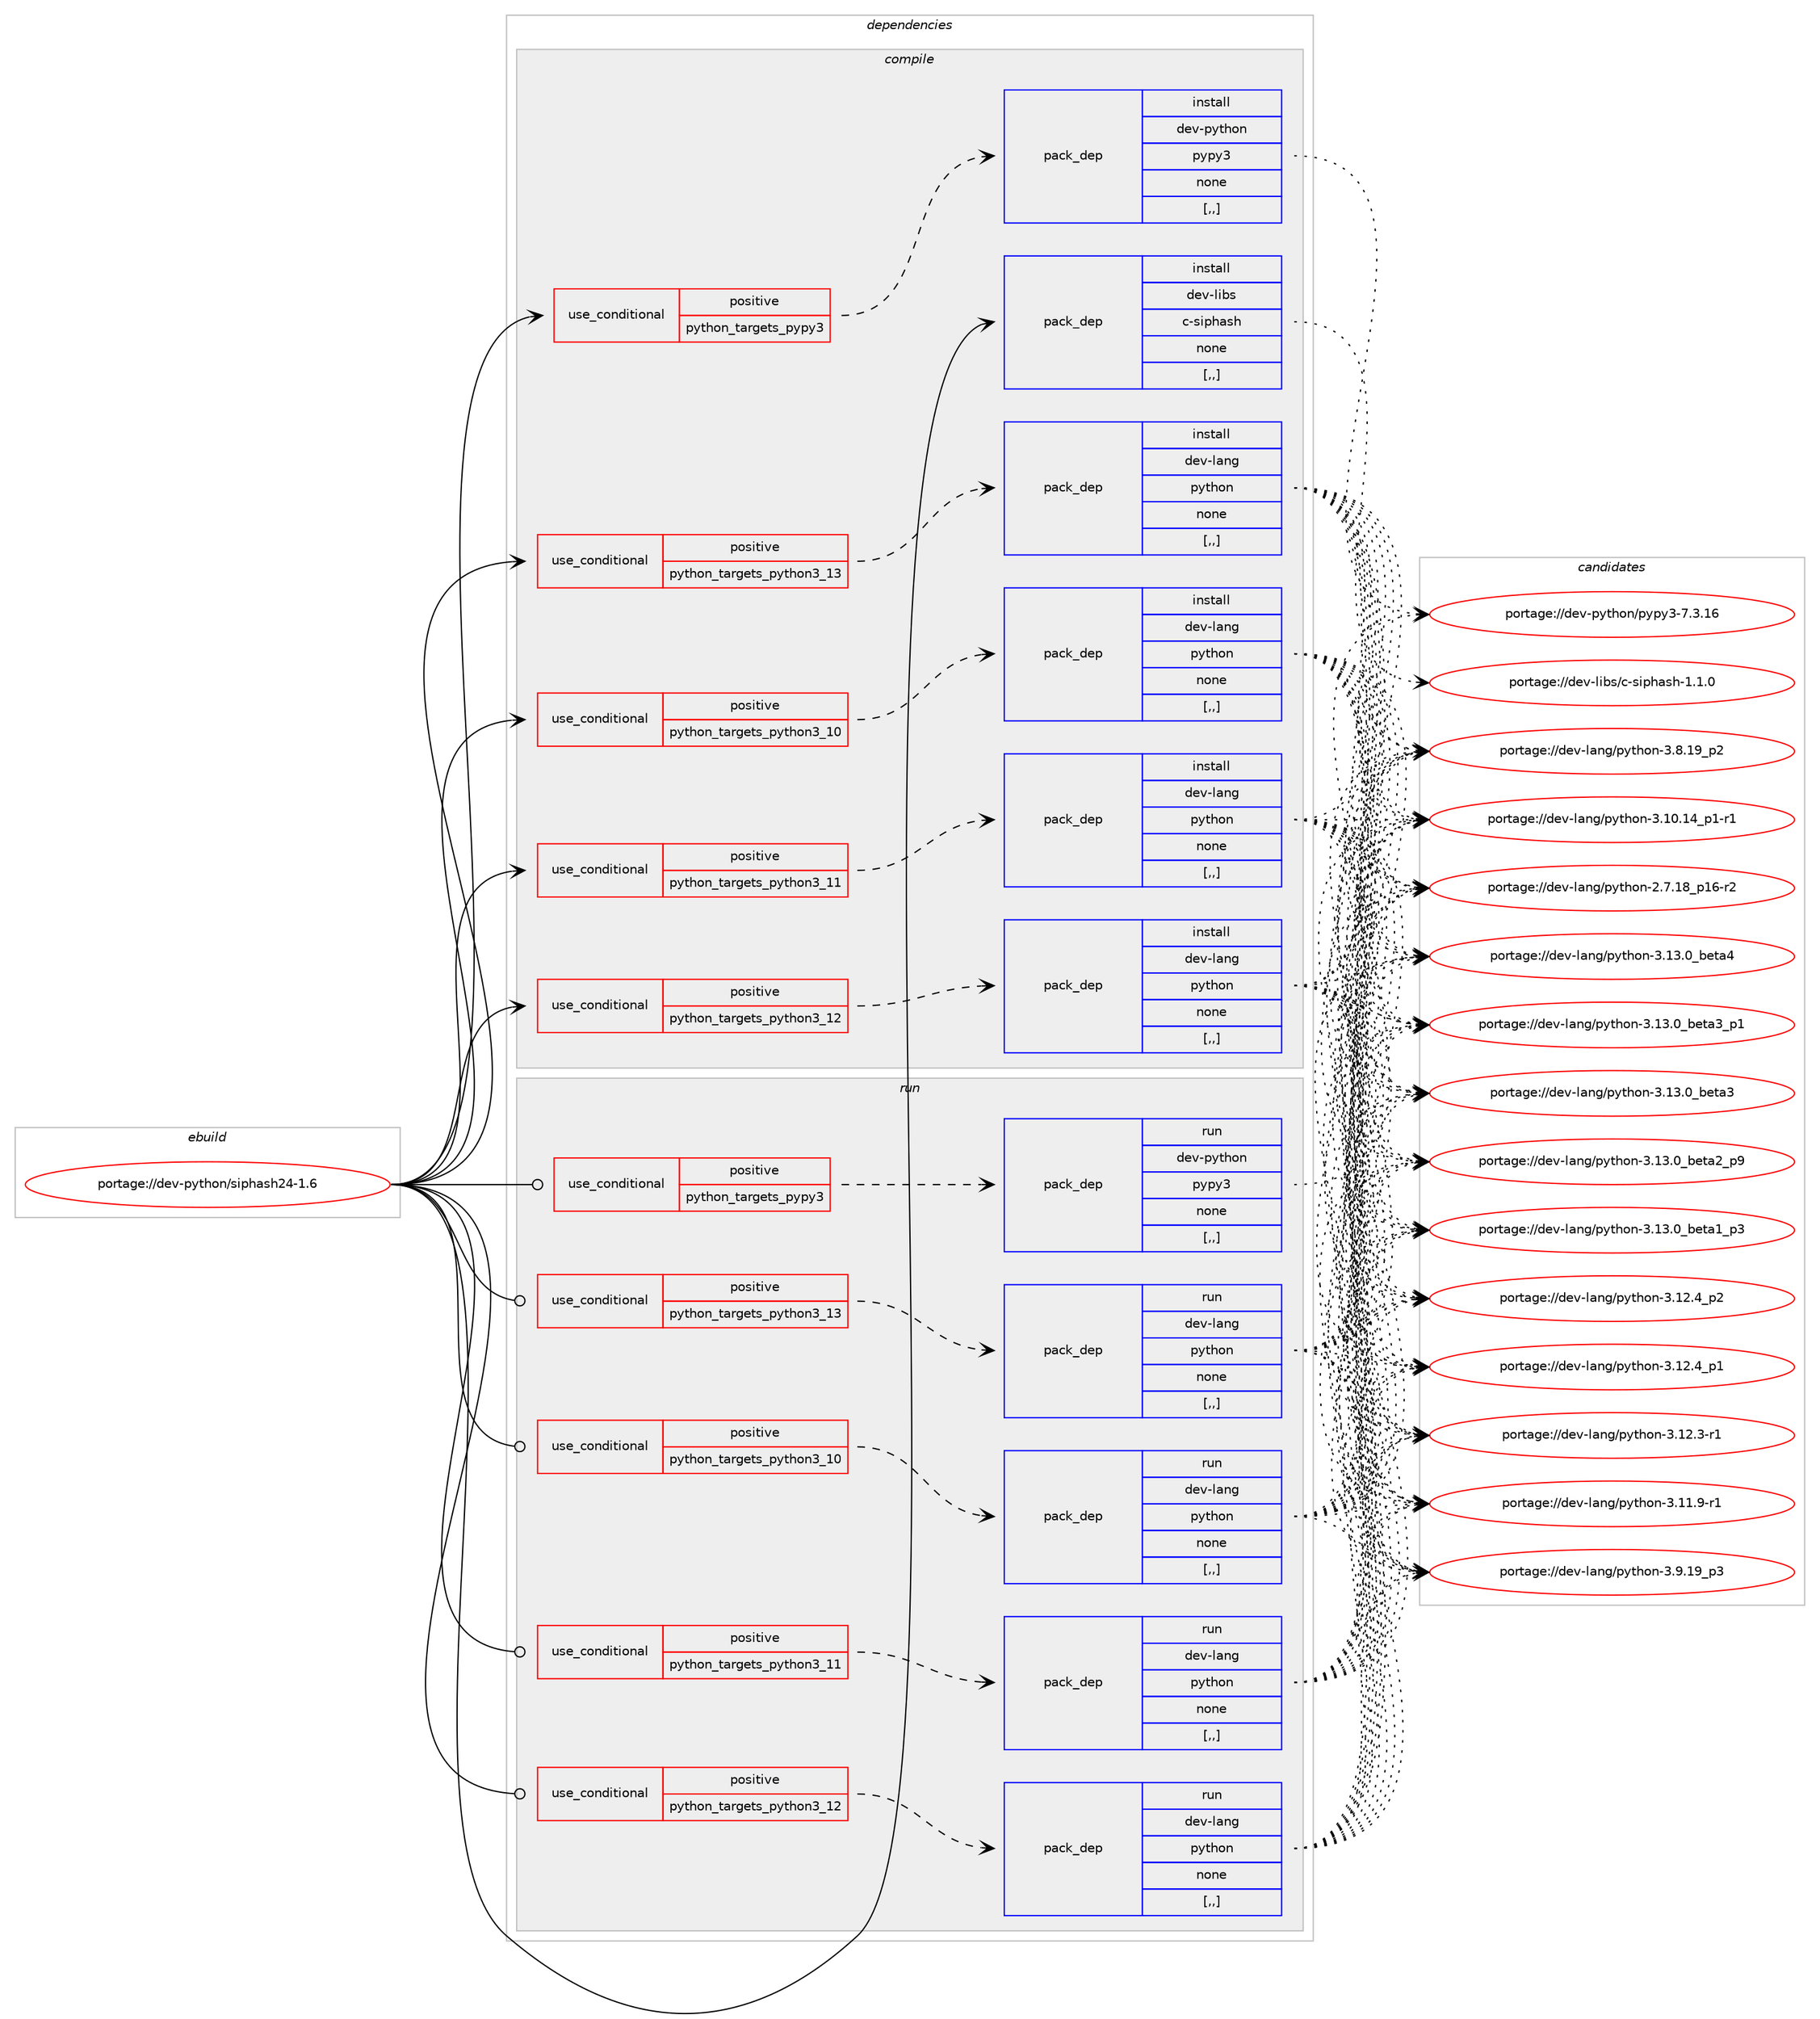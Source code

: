 digraph prolog {

# *************
# Graph options
# *************

newrank=true;
concentrate=true;
compound=true;
graph [rankdir=LR,fontname=Helvetica,fontsize=10,ranksep=1.5];#, ranksep=2.5, nodesep=0.2];
edge  [arrowhead=vee];
node  [fontname=Helvetica,fontsize=10];

# **********
# The ebuild
# **********

subgraph cluster_leftcol {
color=gray;
label=<<i>ebuild</i>>;
id [label="portage://dev-python/siphash24-1.6", color=red, width=4, href="../dev-python/siphash24-1.6.svg"];
}

# ****************
# The dependencies
# ****************

subgraph cluster_midcol {
color=gray;
label=<<i>dependencies</i>>;
subgraph cluster_compile {
fillcolor="#eeeeee";
style=filled;
label=<<i>compile</i>>;
subgraph cond39667 {
dependency163629 [label=<<TABLE BORDER="0" CELLBORDER="1" CELLSPACING="0" CELLPADDING="4"><TR><TD ROWSPAN="3" CELLPADDING="10">use_conditional</TD></TR><TR><TD>positive</TD></TR><TR><TD>python_targets_pypy3</TD></TR></TABLE>>, shape=none, color=red];
subgraph pack122690 {
dependency163630 [label=<<TABLE BORDER="0" CELLBORDER="1" CELLSPACING="0" CELLPADDING="4" WIDTH="220"><TR><TD ROWSPAN="6" CELLPADDING="30">pack_dep</TD></TR><TR><TD WIDTH="110">install</TD></TR><TR><TD>dev-python</TD></TR><TR><TD>pypy3</TD></TR><TR><TD>none</TD></TR><TR><TD>[,,]</TD></TR></TABLE>>, shape=none, color=blue];
}
dependency163629:e -> dependency163630:w [weight=20,style="dashed",arrowhead="vee"];
}
id:e -> dependency163629:w [weight=20,style="solid",arrowhead="vee"];
subgraph cond39668 {
dependency163631 [label=<<TABLE BORDER="0" CELLBORDER="1" CELLSPACING="0" CELLPADDING="4"><TR><TD ROWSPAN="3" CELLPADDING="10">use_conditional</TD></TR><TR><TD>positive</TD></TR><TR><TD>python_targets_python3_10</TD></TR></TABLE>>, shape=none, color=red];
subgraph pack122691 {
dependency163632 [label=<<TABLE BORDER="0" CELLBORDER="1" CELLSPACING="0" CELLPADDING="4" WIDTH="220"><TR><TD ROWSPAN="6" CELLPADDING="30">pack_dep</TD></TR><TR><TD WIDTH="110">install</TD></TR><TR><TD>dev-lang</TD></TR><TR><TD>python</TD></TR><TR><TD>none</TD></TR><TR><TD>[,,]</TD></TR></TABLE>>, shape=none, color=blue];
}
dependency163631:e -> dependency163632:w [weight=20,style="dashed",arrowhead="vee"];
}
id:e -> dependency163631:w [weight=20,style="solid",arrowhead="vee"];
subgraph cond39669 {
dependency163633 [label=<<TABLE BORDER="0" CELLBORDER="1" CELLSPACING="0" CELLPADDING="4"><TR><TD ROWSPAN="3" CELLPADDING="10">use_conditional</TD></TR><TR><TD>positive</TD></TR><TR><TD>python_targets_python3_11</TD></TR></TABLE>>, shape=none, color=red];
subgraph pack122692 {
dependency163634 [label=<<TABLE BORDER="0" CELLBORDER="1" CELLSPACING="0" CELLPADDING="4" WIDTH="220"><TR><TD ROWSPAN="6" CELLPADDING="30">pack_dep</TD></TR><TR><TD WIDTH="110">install</TD></TR><TR><TD>dev-lang</TD></TR><TR><TD>python</TD></TR><TR><TD>none</TD></TR><TR><TD>[,,]</TD></TR></TABLE>>, shape=none, color=blue];
}
dependency163633:e -> dependency163634:w [weight=20,style="dashed",arrowhead="vee"];
}
id:e -> dependency163633:w [weight=20,style="solid",arrowhead="vee"];
subgraph cond39670 {
dependency163635 [label=<<TABLE BORDER="0" CELLBORDER="1" CELLSPACING="0" CELLPADDING="4"><TR><TD ROWSPAN="3" CELLPADDING="10">use_conditional</TD></TR><TR><TD>positive</TD></TR><TR><TD>python_targets_python3_12</TD></TR></TABLE>>, shape=none, color=red];
subgraph pack122693 {
dependency163636 [label=<<TABLE BORDER="0" CELLBORDER="1" CELLSPACING="0" CELLPADDING="4" WIDTH="220"><TR><TD ROWSPAN="6" CELLPADDING="30">pack_dep</TD></TR><TR><TD WIDTH="110">install</TD></TR><TR><TD>dev-lang</TD></TR><TR><TD>python</TD></TR><TR><TD>none</TD></TR><TR><TD>[,,]</TD></TR></TABLE>>, shape=none, color=blue];
}
dependency163635:e -> dependency163636:w [weight=20,style="dashed",arrowhead="vee"];
}
id:e -> dependency163635:w [weight=20,style="solid",arrowhead="vee"];
subgraph cond39671 {
dependency163637 [label=<<TABLE BORDER="0" CELLBORDER="1" CELLSPACING="0" CELLPADDING="4"><TR><TD ROWSPAN="3" CELLPADDING="10">use_conditional</TD></TR><TR><TD>positive</TD></TR><TR><TD>python_targets_python3_13</TD></TR></TABLE>>, shape=none, color=red];
subgraph pack122694 {
dependency163638 [label=<<TABLE BORDER="0" CELLBORDER="1" CELLSPACING="0" CELLPADDING="4" WIDTH="220"><TR><TD ROWSPAN="6" CELLPADDING="30">pack_dep</TD></TR><TR><TD WIDTH="110">install</TD></TR><TR><TD>dev-lang</TD></TR><TR><TD>python</TD></TR><TR><TD>none</TD></TR><TR><TD>[,,]</TD></TR></TABLE>>, shape=none, color=blue];
}
dependency163637:e -> dependency163638:w [weight=20,style="dashed",arrowhead="vee"];
}
id:e -> dependency163637:w [weight=20,style="solid",arrowhead="vee"];
subgraph pack122695 {
dependency163639 [label=<<TABLE BORDER="0" CELLBORDER="1" CELLSPACING="0" CELLPADDING="4" WIDTH="220"><TR><TD ROWSPAN="6" CELLPADDING="30">pack_dep</TD></TR><TR><TD WIDTH="110">install</TD></TR><TR><TD>dev-libs</TD></TR><TR><TD>c-siphash</TD></TR><TR><TD>none</TD></TR><TR><TD>[,,]</TD></TR></TABLE>>, shape=none, color=blue];
}
id:e -> dependency163639:w [weight=20,style="solid",arrowhead="vee"];
}
subgraph cluster_compileandrun {
fillcolor="#eeeeee";
style=filled;
label=<<i>compile and run</i>>;
}
subgraph cluster_run {
fillcolor="#eeeeee";
style=filled;
label=<<i>run</i>>;
subgraph cond39672 {
dependency163640 [label=<<TABLE BORDER="0" CELLBORDER="1" CELLSPACING="0" CELLPADDING="4"><TR><TD ROWSPAN="3" CELLPADDING="10">use_conditional</TD></TR><TR><TD>positive</TD></TR><TR><TD>python_targets_pypy3</TD></TR></TABLE>>, shape=none, color=red];
subgraph pack122696 {
dependency163641 [label=<<TABLE BORDER="0" CELLBORDER="1" CELLSPACING="0" CELLPADDING="4" WIDTH="220"><TR><TD ROWSPAN="6" CELLPADDING="30">pack_dep</TD></TR><TR><TD WIDTH="110">run</TD></TR><TR><TD>dev-python</TD></TR><TR><TD>pypy3</TD></TR><TR><TD>none</TD></TR><TR><TD>[,,]</TD></TR></TABLE>>, shape=none, color=blue];
}
dependency163640:e -> dependency163641:w [weight=20,style="dashed",arrowhead="vee"];
}
id:e -> dependency163640:w [weight=20,style="solid",arrowhead="odot"];
subgraph cond39673 {
dependency163642 [label=<<TABLE BORDER="0" CELLBORDER="1" CELLSPACING="0" CELLPADDING="4"><TR><TD ROWSPAN="3" CELLPADDING="10">use_conditional</TD></TR><TR><TD>positive</TD></TR><TR><TD>python_targets_python3_10</TD></TR></TABLE>>, shape=none, color=red];
subgraph pack122697 {
dependency163643 [label=<<TABLE BORDER="0" CELLBORDER="1" CELLSPACING="0" CELLPADDING="4" WIDTH="220"><TR><TD ROWSPAN="6" CELLPADDING="30">pack_dep</TD></TR><TR><TD WIDTH="110">run</TD></TR><TR><TD>dev-lang</TD></TR><TR><TD>python</TD></TR><TR><TD>none</TD></TR><TR><TD>[,,]</TD></TR></TABLE>>, shape=none, color=blue];
}
dependency163642:e -> dependency163643:w [weight=20,style="dashed",arrowhead="vee"];
}
id:e -> dependency163642:w [weight=20,style="solid",arrowhead="odot"];
subgraph cond39674 {
dependency163644 [label=<<TABLE BORDER="0" CELLBORDER="1" CELLSPACING="0" CELLPADDING="4"><TR><TD ROWSPAN="3" CELLPADDING="10">use_conditional</TD></TR><TR><TD>positive</TD></TR><TR><TD>python_targets_python3_11</TD></TR></TABLE>>, shape=none, color=red];
subgraph pack122698 {
dependency163645 [label=<<TABLE BORDER="0" CELLBORDER="1" CELLSPACING="0" CELLPADDING="4" WIDTH="220"><TR><TD ROWSPAN="6" CELLPADDING="30">pack_dep</TD></TR><TR><TD WIDTH="110">run</TD></TR><TR><TD>dev-lang</TD></TR><TR><TD>python</TD></TR><TR><TD>none</TD></TR><TR><TD>[,,]</TD></TR></TABLE>>, shape=none, color=blue];
}
dependency163644:e -> dependency163645:w [weight=20,style="dashed",arrowhead="vee"];
}
id:e -> dependency163644:w [weight=20,style="solid",arrowhead="odot"];
subgraph cond39675 {
dependency163646 [label=<<TABLE BORDER="0" CELLBORDER="1" CELLSPACING="0" CELLPADDING="4"><TR><TD ROWSPAN="3" CELLPADDING="10">use_conditional</TD></TR><TR><TD>positive</TD></TR><TR><TD>python_targets_python3_12</TD></TR></TABLE>>, shape=none, color=red];
subgraph pack122699 {
dependency163647 [label=<<TABLE BORDER="0" CELLBORDER="1" CELLSPACING="0" CELLPADDING="4" WIDTH="220"><TR><TD ROWSPAN="6" CELLPADDING="30">pack_dep</TD></TR><TR><TD WIDTH="110">run</TD></TR><TR><TD>dev-lang</TD></TR><TR><TD>python</TD></TR><TR><TD>none</TD></TR><TR><TD>[,,]</TD></TR></TABLE>>, shape=none, color=blue];
}
dependency163646:e -> dependency163647:w [weight=20,style="dashed",arrowhead="vee"];
}
id:e -> dependency163646:w [weight=20,style="solid",arrowhead="odot"];
subgraph cond39676 {
dependency163648 [label=<<TABLE BORDER="0" CELLBORDER="1" CELLSPACING="0" CELLPADDING="4"><TR><TD ROWSPAN="3" CELLPADDING="10">use_conditional</TD></TR><TR><TD>positive</TD></TR><TR><TD>python_targets_python3_13</TD></TR></TABLE>>, shape=none, color=red];
subgraph pack122700 {
dependency163649 [label=<<TABLE BORDER="0" CELLBORDER="1" CELLSPACING="0" CELLPADDING="4" WIDTH="220"><TR><TD ROWSPAN="6" CELLPADDING="30">pack_dep</TD></TR><TR><TD WIDTH="110">run</TD></TR><TR><TD>dev-lang</TD></TR><TR><TD>python</TD></TR><TR><TD>none</TD></TR><TR><TD>[,,]</TD></TR></TABLE>>, shape=none, color=blue];
}
dependency163648:e -> dependency163649:w [weight=20,style="dashed",arrowhead="vee"];
}
id:e -> dependency163648:w [weight=20,style="solid",arrowhead="odot"];
}
}

# **************
# The candidates
# **************

subgraph cluster_choices {
rank=same;
color=gray;
label=<<i>candidates</i>>;

subgraph choice122690 {
color=black;
nodesep=1;
choice10010111845112121116104111110471121211121215145554651464954 [label="portage://dev-python/pypy3-7.3.16", color=red, width=4,href="../dev-python/pypy3-7.3.16.svg"];
dependency163630:e -> choice10010111845112121116104111110471121211121215145554651464954:w [style=dotted,weight="100"];
}
subgraph choice122691 {
color=black;
nodesep=1;
choice1001011184510897110103471121211161041111104551464951464895981011169752 [label="portage://dev-lang/python-3.13.0_beta4", color=red, width=4,href="../dev-lang/python-3.13.0_beta4.svg"];
choice10010111845108971101034711212111610411111045514649514648959810111697519511249 [label="portage://dev-lang/python-3.13.0_beta3_p1", color=red, width=4,href="../dev-lang/python-3.13.0_beta3_p1.svg"];
choice1001011184510897110103471121211161041111104551464951464895981011169751 [label="portage://dev-lang/python-3.13.0_beta3", color=red, width=4,href="../dev-lang/python-3.13.0_beta3.svg"];
choice10010111845108971101034711212111610411111045514649514648959810111697509511257 [label="portage://dev-lang/python-3.13.0_beta2_p9", color=red, width=4,href="../dev-lang/python-3.13.0_beta2_p9.svg"];
choice10010111845108971101034711212111610411111045514649514648959810111697499511251 [label="portage://dev-lang/python-3.13.0_beta1_p3", color=red, width=4,href="../dev-lang/python-3.13.0_beta1_p3.svg"];
choice100101118451089711010347112121116104111110455146495046529511250 [label="portage://dev-lang/python-3.12.4_p2", color=red, width=4,href="../dev-lang/python-3.12.4_p2.svg"];
choice100101118451089711010347112121116104111110455146495046529511249 [label="portage://dev-lang/python-3.12.4_p1", color=red, width=4,href="../dev-lang/python-3.12.4_p1.svg"];
choice100101118451089711010347112121116104111110455146495046514511449 [label="portage://dev-lang/python-3.12.3-r1", color=red, width=4,href="../dev-lang/python-3.12.3-r1.svg"];
choice100101118451089711010347112121116104111110455146494946574511449 [label="portage://dev-lang/python-3.11.9-r1", color=red, width=4,href="../dev-lang/python-3.11.9-r1.svg"];
choice100101118451089711010347112121116104111110455146494846495295112494511449 [label="portage://dev-lang/python-3.10.14_p1-r1", color=red, width=4,href="../dev-lang/python-3.10.14_p1-r1.svg"];
choice100101118451089711010347112121116104111110455146574649579511251 [label="portage://dev-lang/python-3.9.19_p3", color=red, width=4,href="../dev-lang/python-3.9.19_p3.svg"];
choice100101118451089711010347112121116104111110455146564649579511250 [label="portage://dev-lang/python-3.8.19_p2", color=red, width=4,href="../dev-lang/python-3.8.19_p2.svg"];
choice100101118451089711010347112121116104111110455046554649569511249544511450 [label="portage://dev-lang/python-2.7.18_p16-r2", color=red, width=4,href="../dev-lang/python-2.7.18_p16-r2.svg"];
dependency163632:e -> choice1001011184510897110103471121211161041111104551464951464895981011169752:w [style=dotted,weight="100"];
dependency163632:e -> choice10010111845108971101034711212111610411111045514649514648959810111697519511249:w [style=dotted,weight="100"];
dependency163632:e -> choice1001011184510897110103471121211161041111104551464951464895981011169751:w [style=dotted,weight="100"];
dependency163632:e -> choice10010111845108971101034711212111610411111045514649514648959810111697509511257:w [style=dotted,weight="100"];
dependency163632:e -> choice10010111845108971101034711212111610411111045514649514648959810111697499511251:w [style=dotted,weight="100"];
dependency163632:e -> choice100101118451089711010347112121116104111110455146495046529511250:w [style=dotted,weight="100"];
dependency163632:e -> choice100101118451089711010347112121116104111110455146495046529511249:w [style=dotted,weight="100"];
dependency163632:e -> choice100101118451089711010347112121116104111110455146495046514511449:w [style=dotted,weight="100"];
dependency163632:e -> choice100101118451089711010347112121116104111110455146494946574511449:w [style=dotted,weight="100"];
dependency163632:e -> choice100101118451089711010347112121116104111110455146494846495295112494511449:w [style=dotted,weight="100"];
dependency163632:e -> choice100101118451089711010347112121116104111110455146574649579511251:w [style=dotted,weight="100"];
dependency163632:e -> choice100101118451089711010347112121116104111110455146564649579511250:w [style=dotted,weight="100"];
dependency163632:e -> choice100101118451089711010347112121116104111110455046554649569511249544511450:w [style=dotted,weight="100"];
}
subgraph choice122692 {
color=black;
nodesep=1;
choice1001011184510897110103471121211161041111104551464951464895981011169752 [label="portage://dev-lang/python-3.13.0_beta4", color=red, width=4,href="../dev-lang/python-3.13.0_beta4.svg"];
choice10010111845108971101034711212111610411111045514649514648959810111697519511249 [label="portage://dev-lang/python-3.13.0_beta3_p1", color=red, width=4,href="../dev-lang/python-3.13.0_beta3_p1.svg"];
choice1001011184510897110103471121211161041111104551464951464895981011169751 [label="portage://dev-lang/python-3.13.0_beta3", color=red, width=4,href="../dev-lang/python-3.13.0_beta3.svg"];
choice10010111845108971101034711212111610411111045514649514648959810111697509511257 [label="portage://dev-lang/python-3.13.0_beta2_p9", color=red, width=4,href="../dev-lang/python-3.13.0_beta2_p9.svg"];
choice10010111845108971101034711212111610411111045514649514648959810111697499511251 [label="portage://dev-lang/python-3.13.0_beta1_p3", color=red, width=4,href="../dev-lang/python-3.13.0_beta1_p3.svg"];
choice100101118451089711010347112121116104111110455146495046529511250 [label="portage://dev-lang/python-3.12.4_p2", color=red, width=4,href="../dev-lang/python-3.12.4_p2.svg"];
choice100101118451089711010347112121116104111110455146495046529511249 [label="portage://dev-lang/python-3.12.4_p1", color=red, width=4,href="../dev-lang/python-3.12.4_p1.svg"];
choice100101118451089711010347112121116104111110455146495046514511449 [label="portage://dev-lang/python-3.12.3-r1", color=red, width=4,href="../dev-lang/python-3.12.3-r1.svg"];
choice100101118451089711010347112121116104111110455146494946574511449 [label="portage://dev-lang/python-3.11.9-r1", color=red, width=4,href="../dev-lang/python-3.11.9-r1.svg"];
choice100101118451089711010347112121116104111110455146494846495295112494511449 [label="portage://dev-lang/python-3.10.14_p1-r1", color=red, width=4,href="../dev-lang/python-3.10.14_p1-r1.svg"];
choice100101118451089711010347112121116104111110455146574649579511251 [label="portage://dev-lang/python-3.9.19_p3", color=red, width=4,href="../dev-lang/python-3.9.19_p3.svg"];
choice100101118451089711010347112121116104111110455146564649579511250 [label="portage://dev-lang/python-3.8.19_p2", color=red, width=4,href="../dev-lang/python-3.8.19_p2.svg"];
choice100101118451089711010347112121116104111110455046554649569511249544511450 [label="portage://dev-lang/python-2.7.18_p16-r2", color=red, width=4,href="../dev-lang/python-2.7.18_p16-r2.svg"];
dependency163634:e -> choice1001011184510897110103471121211161041111104551464951464895981011169752:w [style=dotted,weight="100"];
dependency163634:e -> choice10010111845108971101034711212111610411111045514649514648959810111697519511249:w [style=dotted,weight="100"];
dependency163634:e -> choice1001011184510897110103471121211161041111104551464951464895981011169751:w [style=dotted,weight="100"];
dependency163634:e -> choice10010111845108971101034711212111610411111045514649514648959810111697509511257:w [style=dotted,weight="100"];
dependency163634:e -> choice10010111845108971101034711212111610411111045514649514648959810111697499511251:w [style=dotted,weight="100"];
dependency163634:e -> choice100101118451089711010347112121116104111110455146495046529511250:w [style=dotted,weight="100"];
dependency163634:e -> choice100101118451089711010347112121116104111110455146495046529511249:w [style=dotted,weight="100"];
dependency163634:e -> choice100101118451089711010347112121116104111110455146495046514511449:w [style=dotted,weight="100"];
dependency163634:e -> choice100101118451089711010347112121116104111110455146494946574511449:w [style=dotted,weight="100"];
dependency163634:e -> choice100101118451089711010347112121116104111110455146494846495295112494511449:w [style=dotted,weight="100"];
dependency163634:e -> choice100101118451089711010347112121116104111110455146574649579511251:w [style=dotted,weight="100"];
dependency163634:e -> choice100101118451089711010347112121116104111110455146564649579511250:w [style=dotted,weight="100"];
dependency163634:e -> choice100101118451089711010347112121116104111110455046554649569511249544511450:w [style=dotted,weight="100"];
}
subgraph choice122693 {
color=black;
nodesep=1;
choice1001011184510897110103471121211161041111104551464951464895981011169752 [label="portage://dev-lang/python-3.13.0_beta4", color=red, width=4,href="../dev-lang/python-3.13.0_beta4.svg"];
choice10010111845108971101034711212111610411111045514649514648959810111697519511249 [label="portage://dev-lang/python-3.13.0_beta3_p1", color=red, width=4,href="../dev-lang/python-3.13.0_beta3_p1.svg"];
choice1001011184510897110103471121211161041111104551464951464895981011169751 [label="portage://dev-lang/python-3.13.0_beta3", color=red, width=4,href="../dev-lang/python-3.13.0_beta3.svg"];
choice10010111845108971101034711212111610411111045514649514648959810111697509511257 [label="portage://dev-lang/python-3.13.0_beta2_p9", color=red, width=4,href="../dev-lang/python-3.13.0_beta2_p9.svg"];
choice10010111845108971101034711212111610411111045514649514648959810111697499511251 [label="portage://dev-lang/python-3.13.0_beta1_p3", color=red, width=4,href="../dev-lang/python-3.13.0_beta1_p3.svg"];
choice100101118451089711010347112121116104111110455146495046529511250 [label="portage://dev-lang/python-3.12.4_p2", color=red, width=4,href="../dev-lang/python-3.12.4_p2.svg"];
choice100101118451089711010347112121116104111110455146495046529511249 [label="portage://dev-lang/python-3.12.4_p1", color=red, width=4,href="../dev-lang/python-3.12.4_p1.svg"];
choice100101118451089711010347112121116104111110455146495046514511449 [label="portage://dev-lang/python-3.12.3-r1", color=red, width=4,href="../dev-lang/python-3.12.3-r1.svg"];
choice100101118451089711010347112121116104111110455146494946574511449 [label="portage://dev-lang/python-3.11.9-r1", color=red, width=4,href="../dev-lang/python-3.11.9-r1.svg"];
choice100101118451089711010347112121116104111110455146494846495295112494511449 [label="portage://dev-lang/python-3.10.14_p1-r1", color=red, width=4,href="../dev-lang/python-3.10.14_p1-r1.svg"];
choice100101118451089711010347112121116104111110455146574649579511251 [label="portage://dev-lang/python-3.9.19_p3", color=red, width=4,href="../dev-lang/python-3.9.19_p3.svg"];
choice100101118451089711010347112121116104111110455146564649579511250 [label="portage://dev-lang/python-3.8.19_p2", color=red, width=4,href="../dev-lang/python-3.8.19_p2.svg"];
choice100101118451089711010347112121116104111110455046554649569511249544511450 [label="portage://dev-lang/python-2.7.18_p16-r2", color=red, width=4,href="../dev-lang/python-2.7.18_p16-r2.svg"];
dependency163636:e -> choice1001011184510897110103471121211161041111104551464951464895981011169752:w [style=dotted,weight="100"];
dependency163636:e -> choice10010111845108971101034711212111610411111045514649514648959810111697519511249:w [style=dotted,weight="100"];
dependency163636:e -> choice1001011184510897110103471121211161041111104551464951464895981011169751:w [style=dotted,weight="100"];
dependency163636:e -> choice10010111845108971101034711212111610411111045514649514648959810111697509511257:w [style=dotted,weight="100"];
dependency163636:e -> choice10010111845108971101034711212111610411111045514649514648959810111697499511251:w [style=dotted,weight="100"];
dependency163636:e -> choice100101118451089711010347112121116104111110455146495046529511250:w [style=dotted,weight="100"];
dependency163636:e -> choice100101118451089711010347112121116104111110455146495046529511249:w [style=dotted,weight="100"];
dependency163636:e -> choice100101118451089711010347112121116104111110455146495046514511449:w [style=dotted,weight="100"];
dependency163636:e -> choice100101118451089711010347112121116104111110455146494946574511449:w [style=dotted,weight="100"];
dependency163636:e -> choice100101118451089711010347112121116104111110455146494846495295112494511449:w [style=dotted,weight="100"];
dependency163636:e -> choice100101118451089711010347112121116104111110455146574649579511251:w [style=dotted,weight="100"];
dependency163636:e -> choice100101118451089711010347112121116104111110455146564649579511250:w [style=dotted,weight="100"];
dependency163636:e -> choice100101118451089711010347112121116104111110455046554649569511249544511450:w [style=dotted,weight="100"];
}
subgraph choice122694 {
color=black;
nodesep=1;
choice1001011184510897110103471121211161041111104551464951464895981011169752 [label="portage://dev-lang/python-3.13.0_beta4", color=red, width=4,href="../dev-lang/python-3.13.0_beta4.svg"];
choice10010111845108971101034711212111610411111045514649514648959810111697519511249 [label="portage://dev-lang/python-3.13.0_beta3_p1", color=red, width=4,href="../dev-lang/python-3.13.0_beta3_p1.svg"];
choice1001011184510897110103471121211161041111104551464951464895981011169751 [label="portage://dev-lang/python-3.13.0_beta3", color=red, width=4,href="../dev-lang/python-3.13.0_beta3.svg"];
choice10010111845108971101034711212111610411111045514649514648959810111697509511257 [label="portage://dev-lang/python-3.13.0_beta2_p9", color=red, width=4,href="../dev-lang/python-3.13.0_beta2_p9.svg"];
choice10010111845108971101034711212111610411111045514649514648959810111697499511251 [label="portage://dev-lang/python-3.13.0_beta1_p3", color=red, width=4,href="../dev-lang/python-3.13.0_beta1_p3.svg"];
choice100101118451089711010347112121116104111110455146495046529511250 [label="portage://dev-lang/python-3.12.4_p2", color=red, width=4,href="../dev-lang/python-3.12.4_p2.svg"];
choice100101118451089711010347112121116104111110455146495046529511249 [label="portage://dev-lang/python-3.12.4_p1", color=red, width=4,href="../dev-lang/python-3.12.4_p1.svg"];
choice100101118451089711010347112121116104111110455146495046514511449 [label="portage://dev-lang/python-3.12.3-r1", color=red, width=4,href="../dev-lang/python-3.12.3-r1.svg"];
choice100101118451089711010347112121116104111110455146494946574511449 [label="portage://dev-lang/python-3.11.9-r1", color=red, width=4,href="../dev-lang/python-3.11.9-r1.svg"];
choice100101118451089711010347112121116104111110455146494846495295112494511449 [label="portage://dev-lang/python-3.10.14_p1-r1", color=red, width=4,href="../dev-lang/python-3.10.14_p1-r1.svg"];
choice100101118451089711010347112121116104111110455146574649579511251 [label="portage://dev-lang/python-3.9.19_p3", color=red, width=4,href="../dev-lang/python-3.9.19_p3.svg"];
choice100101118451089711010347112121116104111110455146564649579511250 [label="portage://dev-lang/python-3.8.19_p2", color=red, width=4,href="../dev-lang/python-3.8.19_p2.svg"];
choice100101118451089711010347112121116104111110455046554649569511249544511450 [label="portage://dev-lang/python-2.7.18_p16-r2", color=red, width=4,href="../dev-lang/python-2.7.18_p16-r2.svg"];
dependency163638:e -> choice1001011184510897110103471121211161041111104551464951464895981011169752:w [style=dotted,weight="100"];
dependency163638:e -> choice10010111845108971101034711212111610411111045514649514648959810111697519511249:w [style=dotted,weight="100"];
dependency163638:e -> choice1001011184510897110103471121211161041111104551464951464895981011169751:w [style=dotted,weight="100"];
dependency163638:e -> choice10010111845108971101034711212111610411111045514649514648959810111697509511257:w [style=dotted,weight="100"];
dependency163638:e -> choice10010111845108971101034711212111610411111045514649514648959810111697499511251:w [style=dotted,weight="100"];
dependency163638:e -> choice100101118451089711010347112121116104111110455146495046529511250:w [style=dotted,weight="100"];
dependency163638:e -> choice100101118451089711010347112121116104111110455146495046529511249:w [style=dotted,weight="100"];
dependency163638:e -> choice100101118451089711010347112121116104111110455146495046514511449:w [style=dotted,weight="100"];
dependency163638:e -> choice100101118451089711010347112121116104111110455146494946574511449:w [style=dotted,weight="100"];
dependency163638:e -> choice100101118451089711010347112121116104111110455146494846495295112494511449:w [style=dotted,weight="100"];
dependency163638:e -> choice100101118451089711010347112121116104111110455146574649579511251:w [style=dotted,weight="100"];
dependency163638:e -> choice100101118451089711010347112121116104111110455146564649579511250:w [style=dotted,weight="100"];
dependency163638:e -> choice100101118451089711010347112121116104111110455046554649569511249544511450:w [style=dotted,weight="100"];
}
subgraph choice122695 {
color=black;
nodesep=1;
choice100101118451081059811547994511510511210497115104454946494648 [label="portage://dev-libs/c-siphash-1.1.0", color=red, width=4,href="../dev-libs/c-siphash-1.1.0.svg"];
dependency163639:e -> choice100101118451081059811547994511510511210497115104454946494648:w [style=dotted,weight="100"];
}
subgraph choice122696 {
color=black;
nodesep=1;
choice10010111845112121116104111110471121211121215145554651464954 [label="portage://dev-python/pypy3-7.3.16", color=red, width=4,href="../dev-python/pypy3-7.3.16.svg"];
dependency163641:e -> choice10010111845112121116104111110471121211121215145554651464954:w [style=dotted,weight="100"];
}
subgraph choice122697 {
color=black;
nodesep=1;
choice1001011184510897110103471121211161041111104551464951464895981011169752 [label="portage://dev-lang/python-3.13.0_beta4", color=red, width=4,href="../dev-lang/python-3.13.0_beta4.svg"];
choice10010111845108971101034711212111610411111045514649514648959810111697519511249 [label="portage://dev-lang/python-3.13.0_beta3_p1", color=red, width=4,href="../dev-lang/python-3.13.0_beta3_p1.svg"];
choice1001011184510897110103471121211161041111104551464951464895981011169751 [label="portage://dev-lang/python-3.13.0_beta3", color=red, width=4,href="../dev-lang/python-3.13.0_beta3.svg"];
choice10010111845108971101034711212111610411111045514649514648959810111697509511257 [label="portage://dev-lang/python-3.13.0_beta2_p9", color=red, width=4,href="../dev-lang/python-3.13.0_beta2_p9.svg"];
choice10010111845108971101034711212111610411111045514649514648959810111697499511251 [label="portage://dev-lang/python-3.13.0_beta1_p3", color=red, width=4,href="../dev-lang/python-3.13.0_beta1_p3.svg"];
choice100101118451089711010347112121116104111110455146495046529511250 [label="portage://dev-lang/python-3.12.4_p2", color=red, width=4,href="../dev-lang/python-3.12.4_p2.svg"];
choice100101118451089711010347112121116104111110455146495046529511249 [label="portage://dev-lang/python-3.12.4_p1", color=red, width=4,href="../dev-lang/python-3.12.4_p1.svg"];
choice100101118451089711010347112121116104111110455146495046514511449 [label="portage://dev-lang/python-3.12.3-r1", color=red, width=4,href="../dev-lang/python-3.12.3-r1.svg"];
choice100101118451089711010347112121116104111110455146494946574511449 [label="portage://dev-lang/python-3.11.9-r1", color=red, width=4,href="../dev-lang/python-3.11.9-r1.svg"];
choice100101118451089711010347112121116104111110455146494846495295112494511449 [label="portage://dev-lang/python-3.10.14_p1-r1", color=red, width=4,href="../dev-lang/python-3.10.14_p1-r1.svg"];
choice100101118451089711010347112121116104111110455146574649579511251 [label="portage://dev-lang/python-3.9.19_p3", color=red, width=4,href="../dev-lang/python-3.9.19_p3.svg"];
choice100101118451089711010347112121116104111110455146564649579511250 [label="portage://dev-lang/python-3.8.19_p2", color=red, width=4,href="../dev-lang/python-3.8.19_p2.svg"];
choice100101118451089711010347112121116104111110455046554649569511249544511450 [label="portage://dev-lang/python-2.7.18_p16-r2", color=red, width=4,href="../dev-lang/python-2.7.18_p16-r2.svg"];
dependency163643:e -> choice1001011184510897110103471121211161041111104551464951464895981011169752:w [style=dotted,weight="100"];
dependency163643:e -> choice10010111845108971101034711212111610411111045514649514648959810111697519511249:w [style=dotted,weight="100"];
dependency163643:e -> choice1001011184510897110103471121211161041111104551464951464895981011169751:w [style=dotted,weight="100"];
dependency163643:e -> choice10010111845108971101034711212111610411111045514649514648959810111697509511257:w [style=dotted,weight="100"];
dependency163643:e -> choice10010111845108971101034711212111610411111045514649514648959810111697499511251:w [style=dotted,weight="100"];
dependency163643:e -> choice100101118451089711010347112121116104111110455146495046529511250:w [style=dotted,weight="100"];
dependency163643:e -> choice100101118451089711010347112121116104111110455146495046529511249:w [style=dotted,weight="100"];
dependency163643:e -> choice100101118451089711010347112121116104111110455146495046514511449:w [style=dotted,weight="100"];
dependency163643:e -> choice100101118451089711010347112121116104111110455146494946574511449:w [style=dotted,weight="100"];
dependency163643:e -> choice100101118451089711010347112121116104111110455146494846495295112494511449:w [style=dotted,weight="100"];
dependency163643:e -> choice100101118451089711010347112121116104111110455146574649579511251:w [style=dotted,weight="100"];
dependency163643:e -> choice100101118451089711010347112121116104111110455146564649579511250:w [style=dotted,weight="100"];
dependency163643:e -> choice100101118451089711010347112121116104111110455046554649569511249544511450:w [style=dotted,weight="100"];
}
subgraph choice122698 {
color=black;
nodesep=1;
choice1001011184510897110103471121211161041111104551464951464895981011169752 [label="portage://dev-lang/python-3.13.0_beta4", color=red, width=4,href="../dev-lang/python-3.13.0_beta4.svg"];
choice10010111845108971101034711212111610411111045514649514648959810111697519511249 [label="portage://dev-lang/python-3.13.0_beta3_p1", color=red, width=4,href="../dev-lang/python-3.13.0_beta3_p1.svg"];
choice1001011184510897110103471121211161041111104551464951464895981011169751 [label="portage://dev-lang/python-3.13.0_beta3", color=red, width=4,href="../dev-lang/python-3.13.0_beta3.svg"];
choice10010111845108971101034711212111610411111045514649514648959810111697509511257 [label="portage://dev-lang/python-3.13.0_beta2_p9", color=red, width=4,href="../dev-lang/python-3.13.0_beta2_p9.svg"];
choice10010111845108971101034711212111610411111045514649514648959810111697499511251 [label="portage://dev-lang/python-3.13.0_beta1_p3", color=red, width=4,href="../dev-lang/python-3.13.0_beta1_p3.svg"];
choice100101118451089711010347112121116104111110455146495046529511250 [label="portage://dev-lang/python-3.12.4_p2", color=red, width=4,href="../dev-lang/python-3.12.4_p2.svg"];
choice100101118451089711010347112121116104111110455146495046529511249 [label="portage://dev-lang/python-3.12.4_p1", color=red, width=4,href="../dev-lang/python-3.12.4_p1.svg"];
choice100101118451089711010347112121116104111110455146495046514511449 [label="portage://dev-lang/python-3.12.3-r1", color=red, width=4,href="../dev-lang/python-3.12.3-r1.svg"];
choice100101118451089711010347112121116104111110455146494946574511449 [label="portage://dev-lang/python-3.11.9-r1", color=red, width=4,href="../dev-lang/python-3.11.9-r1.svg"];
choice100101118451089711010347112121116104111110455146494846495295112494511449 [label="portage://dev-lang/python-3.10.14_p1-r1", color=red, width=4,href="../dev-lang/python-3.10.14_p1-r1.svg"];
choice100101118451089711010347112121116104111110455146574649579511251 [label="portage://dev-lang/python-3.9.19_p3", color=red, width=4,href="../dev-lang/python-3.9.19_p3.svg"];
choice100101118451089711010347112121116104111110455146564649579511250 [label="portage://dev-lang/python-3.8.19_p2", color=red, width=4,href="../dev-lang/python-3.8.19_p2.svg"];
choice100101118451089711010347112121116104111110455046554649569511249544511450 [label="portage://dev-lang/python-2.7.18_p16-r2", color=red, width=4,href="../dev-lang/python-2.7.18_p16-r2.svg"];
dependency163645:e -> choice1001011184510897110103471121211161041111104551464951464895981011169752:w [style=dotted,weight="100"];
dependency163645:e -> choice10010111845108971101034711212111610411111045514649514648959810111697519511249:w [style=dotted,weight="100"];
dependency163645:e -> choice1001011184510897110103471121211161041111104551464951464895981011169751:w [style=dotted,weight="100"];
dependency163645:e -> choice10010111845108971101034711212111610411111045514649514648959810111697509511257:w [style=dotted,weight="100"];
dependency163645:e -> choice10010111845108971101034711212111610411111045514649514648959810111697499511251:w [style=dotted,weight="100"];
dependency163645:e -> choice100101118451089711010347112121116104111110455146495046529511250:w [style=dotted,weight="100"];
dependency163645:e -> choice100101118451089711010347112121116104111110455146495046529511249:w [style=dotted,weight="100"];
dependency163645:e -> choice100101118451089711010347112121116104111110455146495046514511449:w [style=dotted,weight="100"];
dependency163645:e -> choice100101118451089711010347112121116104111110455146494946574511449:w [style=dotted,weight="100"];
dependency163645:e -> choice100101118451089711010347112121116104111110455146494846495295112494511449:w [style=dotted,weight="100"];
dependency163645:e -> choice100101118451089711010347112121116104111110455146574649579511251:w [style=dotted,weight="100"];
dependency163645:e -> choice100101118451089711010347112121116104111110455146564649579511250:w [style=dotted,weight="100"];
dependency163645:e -> choice100101118451089711010347112121116104111110455046554649569511249544511450:w [style=dotted,weight="100"];
}
subgraph choice122699 {
color=black;
nodesep=1;
choice1001011184510897110103471121211161041111104551464951464895981011169752 [label="portage://dev-lang/python-3.13.0_beta4", color=red, width=4,href="../dev-lang/python-3.13.0_beta4.svg"];
choice10010111845108971101034711212111610411111045514649514648959810111697519511249 [label="portage://dev-lang/python-3.13.0_beta3_p1", color=red, width=4,href="../dev-lang/python-3.13.0_beta3_p1.svg"];
choice1001011184510897110103471121211161041111104551464951464895981011169751 [label="portage://dev-lang/python-3.13.0_beta3", color=red, width=4,href="../dev-lang/python-3.13.0_beta3.svg"];
choice10010111845108971101034711212111610411111045514649514648959810111697509511257 [label="portage://dev-lang/python-3.13.0_beta2_p9", color=red, width=4,href="../dev-lang/python-3.13.0_beta2_p9.svg"];
choice10010111845108971101034711212111610411111045514649514648959810111697499511251 [label="portage://dev-lang/python-3.13.0_beta1_p3", color=red, width=4,href="../dev-lang/python-3.13.0_beta1_p3.svg"];
choice100101118451089711010347112121116104111110455146495046529511250 [label="portage://dev-lang/python-3.12.4_p2", color=red, width=4,href="../dev-lang/python-3.12.4_p2.svg"];
choice100101118451089711010347112121116104111110455146495046529511249 [label="portage://dev-lang/python-3.12.4_p1", color=red, width=4,href="../dev-lang/python-3.12.4_p1.svg"];
choice100101118451089711010347112121116104111110455146495046514511449 [label="portage://dev-lang/python-3.12.3-r1", color=red, width=4,href="../dev-lang/python-3.12.3-r1.svg"];
choice100101118451089711010347112121116104111110455146494946574511449 [label="portage://dev-lang/python-3.11.9-r1", color=red, width=4,href="../dev-lang/python-3.11.9-r1.svg"];
choice100101118451089711010347112121116104111110455146494846495295112494511449 [label="portage://dev-lang/python-3.10.14_p1-r1", color=red, width=4,href="../dev-lang/python-3.10.14_p1-r1.svg"];
choice100101118451089711010347112121116104111110455146574649579511251 [label="portage://dev-lang/python-3.9.19_p3", color=red, width=4,href="../dev-lang/python-3.9.19_p3.svg"];
choice100101118451089711010347112121116104111110455146564649579511250 [label="portage://dev-lang/python-3.8.19_p2", color=red, width=4,href="../dev-lang/python-3.8.19_p2.svg"];
choice100101118451089711010347112121116104111110455046554649569511249544511450 [label="portage://dev-lang/python-2.7.18_p16-r2", color=red, width=4,href="../dev-lang/python-2.7.18_p16-r2.svg"];
dependency163647:e -> choice1001011184510897110103471121211161041111104551464951464895981011169752:w [style=dotted,weight="100"];
dependency163647:e -> choice10010111845108971101034711212111610411111045514649514648959810111697519511249:w [style=dotted,weight="100"];
dependency163647:e -> choice1001011184510897110103471121211161041111104551464951464895981011169751:w [style=dotted,weight="100"];
dependency163647:e -> choice10010111845108971101034711212111610411111045514649514648959810111697509511257:w [style=dotted,weight="100"];
dependency163647:e -> choice10010111845108971101034711212111610411111045514649514648959810111697499511251:w [style=dotted,weight="100"];
dependency163647:e -> choice100101118451089711010347112121116104111110455146495046529511250:w [style=dotted,weight="100"];
dependency163647:e -> choice100101118451089711010347112121116104111110455146495046529511249:w [style=dotted,weight="100"];
dependency163647:e -> choice100101118451089711010347112121116104111110455146495046514511449:w [style=dotted,weight="100"];
dependency163647:e -> choice100101118451089711010347112121116104111110455146494946574511449:w [style=dotted,weight="100"];
dependency163647:e -> choice100101118451089711010347112121116104111110455146494846495295112494511449:w [style=dotted,weight="100"];
dependency163647:e -> choice100101118451089711010347112121116104111110455146574649579511251:w [style=dotted,weight="100"];
dependency163647:e -> choice100101118451089711010347112121116104111110455146564649579511250:w [style=dotted,weight="100"];
dependency163647:e -> choice100101118451089711010347112121116104111110455046554649569511249544511450:w [style=dotted,weight="100"];
}
subgraph choice122700 {
color=black;
nodesep=1;
choice1001011184510897110103471121211161041111104551464951464895981011169752 [label="portage://dev-lang/python-3.13.0_beta4", color=red, width=4,href="../dev-lang/python-3.13.0_beta4.svg"];
choice10010111845108971101034711212111610411111045514649514648959810111697519511249 [label="portage://dev-lang/python-3.13.0_beta3_p1", color=red, width=4,href="../dev-lang/python-3.13.0_beta3_p1.svg"];
choice1001011184510897110103471121211161041111104551464951464895981011169751 [label="portage://dev-lang/python-3.13.0_beta3", color=red, width=4,href="../dev-lang/python-3.13.0_beta3.svg"];
choice10010111845108971101034711212111610411111045514649514648959810111697509511257 [label="portage://dev-lang/python-3.13.0_beta2_p9", color=red, width=4,href="../dev-lang/python-3.13.0_beta2_p9.svg"];
choice10010111845108971101034711212111610411111045514649514648959810111697499511251 [label="portage://dev-lang/python-3.13.0_beta1_p3", color=red, width=4,href="../dev-lang/python-3.13.0_beta1_p3.svg"];
choice100101118451089711010347112121116104111110455146495046529511250 [label="portage://dev-lang/python-3.12.4_p2", color=red, width=4,href="../dev-lang/python-3.12.4_p2.svg"];
choice100101118451089711010347112121116104111110455146495046529511249 [label="portage://dev-lang/python-3.12.4_p1", color=red, width=4,href="../dev-lang/python-3.12.4_p1.svg"];
choice100101118451089711010347112121116104111110455146495046514511449 [label="portage://dev-lang/python-3.12.3-r1", color=red, width=4,href="../dev-lang/python-3.12.3-r1.svg"];
choice100101118451089711010347112121116104111110455146494946574511449 [label="portage://dev-lang/python-3.11.9-r1", color=red, width=4,href="../dev-lang/python-3.11.9-r1.svg"];
choice100101118451089711010347112121116104111110455146494846495295112494511449 [label="portage://dev-lang/python-3.10.14_p1-r1", color=red, width=4,href="../dev-lang/python-3.10.14_p1-r1.svg"];
choice100101118451089711010347112121116104111110455146574649579511251 [label="portage://dev-lang/python-3.9.19_p3", color=red, width=4,href="../dev-lang/python-3.9.19_p3.svg"];
choice100101118451089711010347112121116104111110455146564649579511250 [label="portage://dev-lang/python-3.8.19_p2", color=red, width=4,href="../dev-lang/python-3.8.19_p2.svg"];
choice100101118451089711010347112121116104111110455046554649569511249544511450 [label="portage://dev-lang/python-2.7.18_p16-r2", color=red, width=4,href="../dev-lang/python-2.7.18_p16-r2.svg"];
dependency163649:e -> choice1001011184510897110103471121211161041111104551464951464895981011169752:w [style=dotted,weight="100"];
dependency163649:e -> choice10010111845108971101034711212111610411111045514649514648959810111697519511249:w [style=dotted,weight="100"];
dependency163649:e -> choice1001011184510897110103471121211161041111104551464951464895981011169751:w [style=dotted,weight="100"];
dependency163649:e -> choice10010111845108971101034711212111610411111045514649514648959810111697509511257:w [style=dotted,weight="100"];
dependency163649:e -> choice10010111845108971101034711212111610411111045514649514648959810111697499511251:w [style=dotted,weight="100"];
dependency163649:e -> choice100101118451089711010347112121116104111110455146495046529511250:w [style=dotted,weight="100"];
dependency163649:e -> choice100101118451089711010347112121116104111110455146495046529511249:w [style=dotted,weight="100"];
dependency163649:e -> choice100101118451089711010347112121116104111110455146495046514511449:w [style=dotted,weight="100"];
dependency163649:e -> choice100101118451089711010347112121116104111110455146494946574511449:w [style=dotted,weight="100"];
dependency163649:e -> choice100101118451089711010347112121116104111110455146494846495295112494511449:w [style=dotted,weight="100"];
dependency163649:e -> choice100101118451089711010347112121116104111110455146574649579511251:w [style=dotted,weight="100"];
dependency163649:e -> choice100101118451089711010347112121116104111110455146564649579511250:w [style=dotted,weight="100"];
dependency163649:e -> choice100101118451089711010347112121116104111110455046554649569511249544511450:w [style=dotted,weight="100"];
}
}

}
